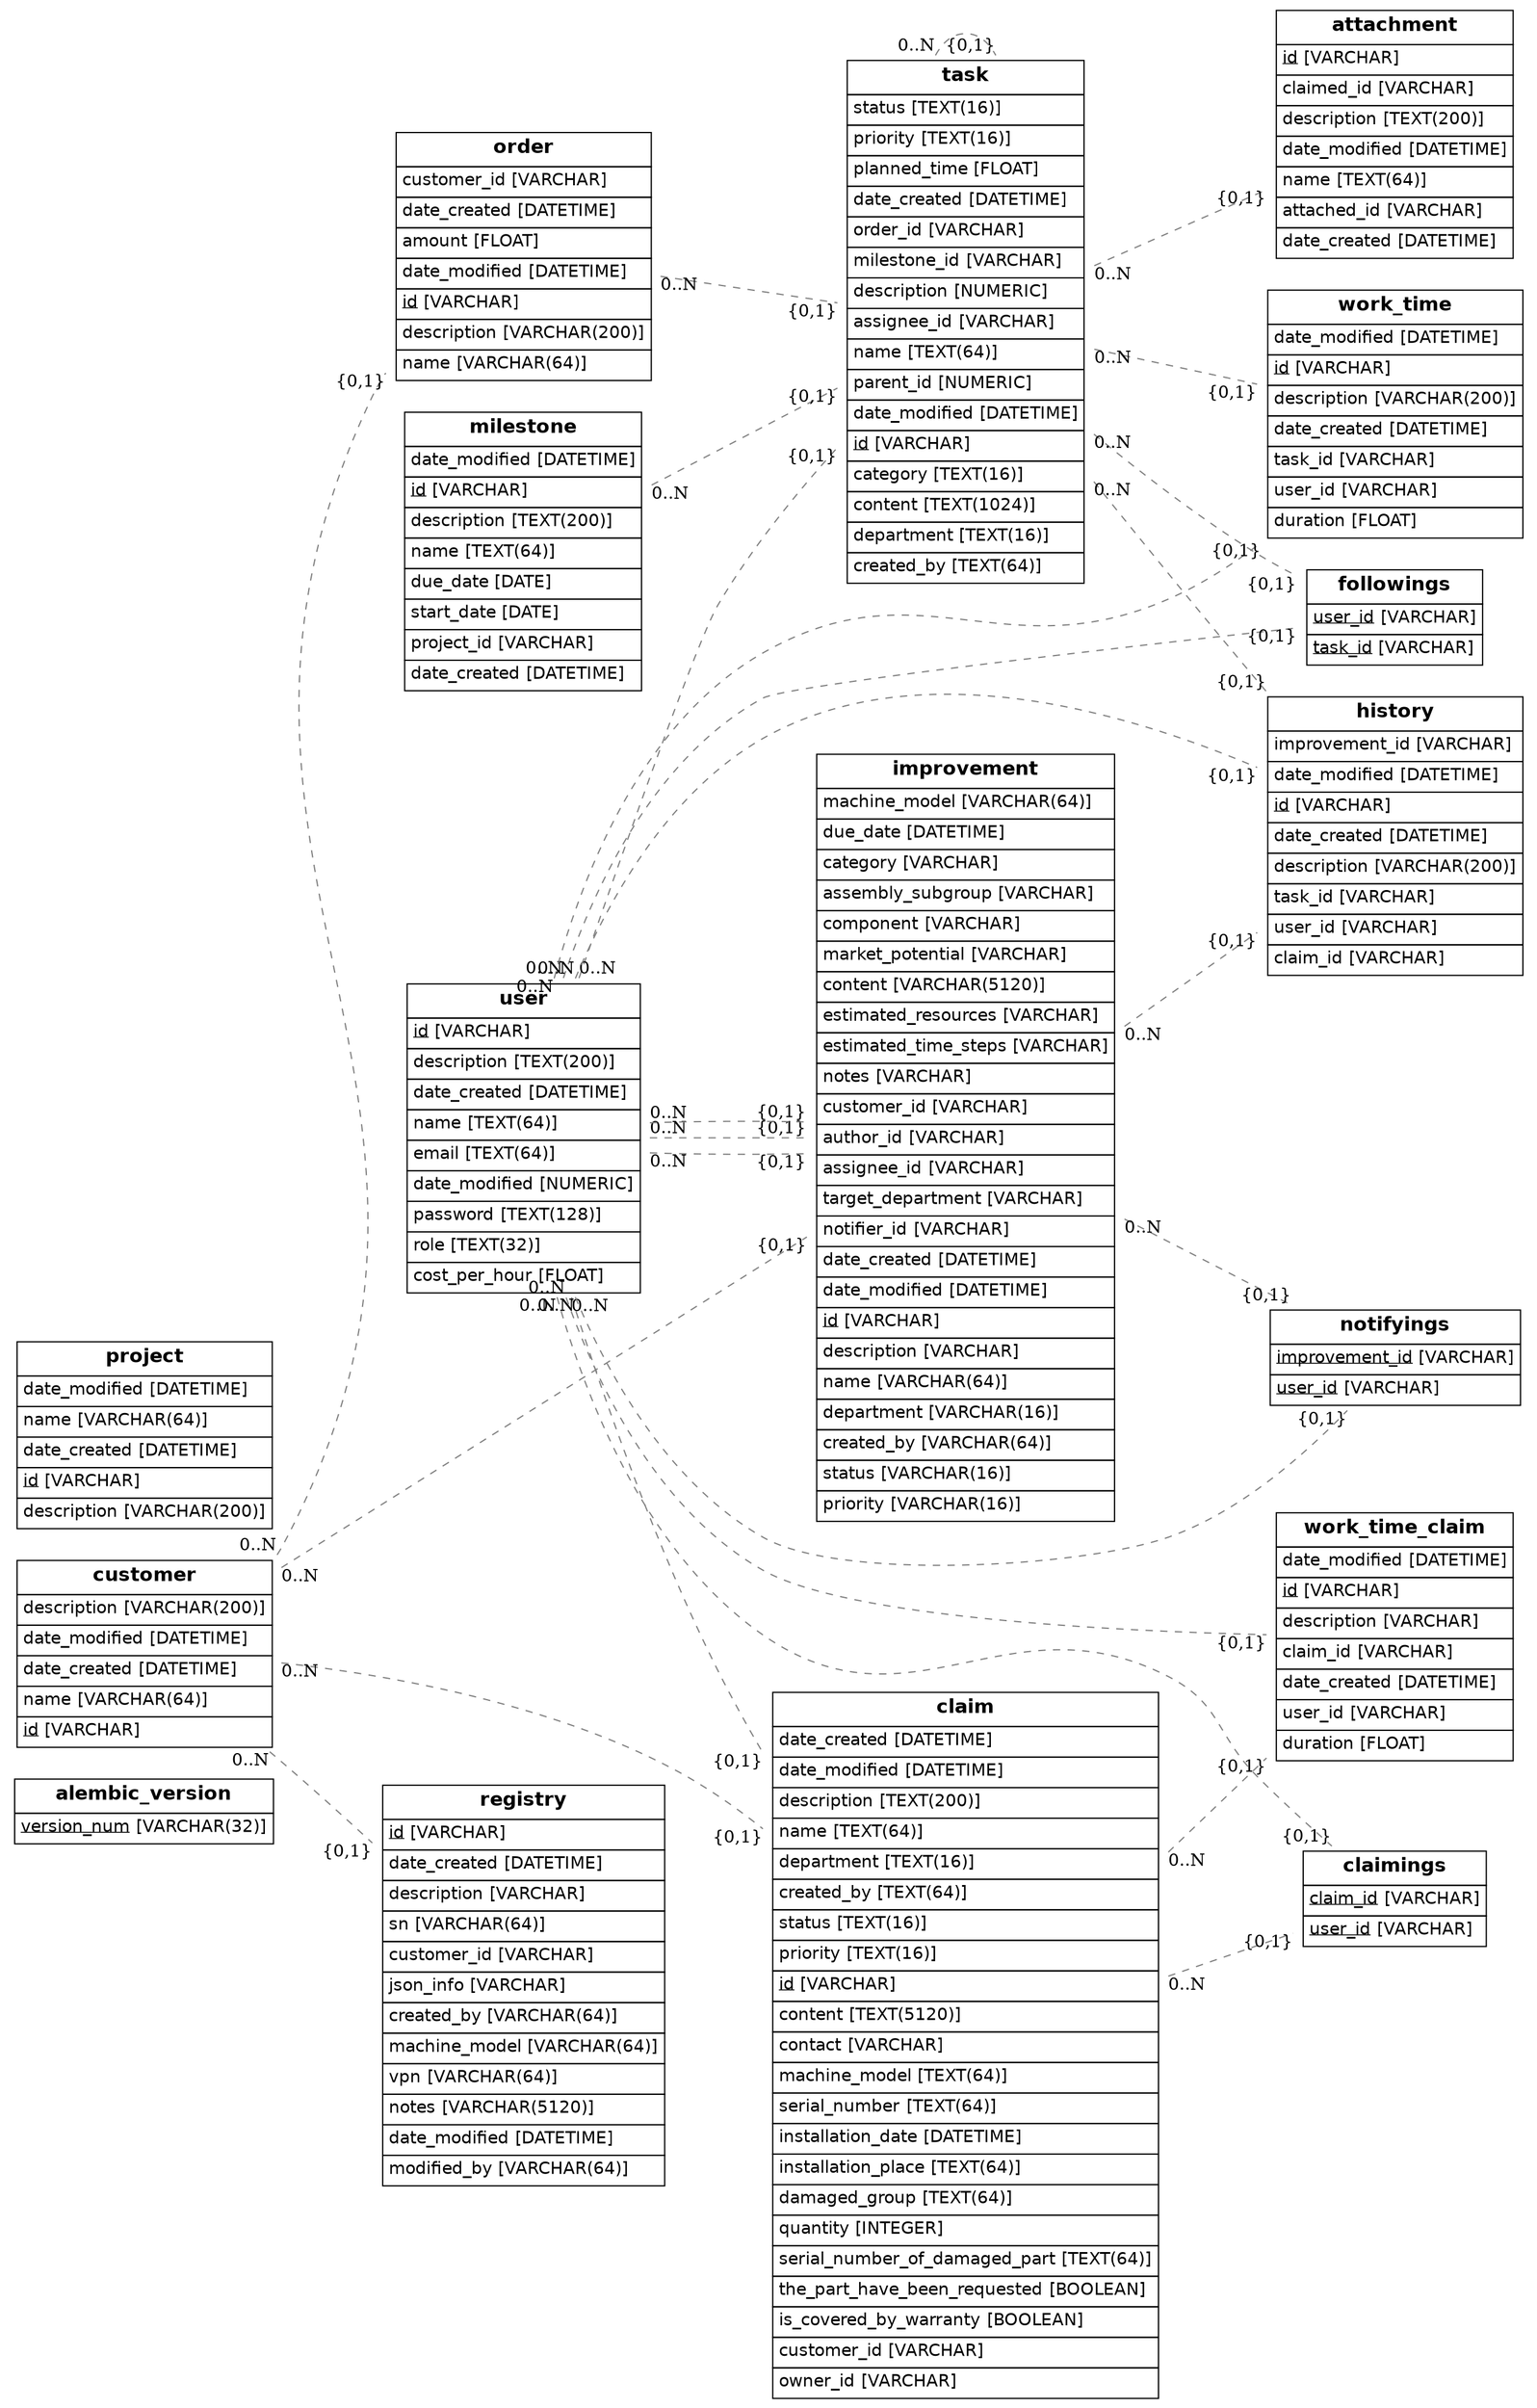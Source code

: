  graph {
    graph [rankdir=LR];
    node [label="\N",
        shape=plaintext
    ];
    edge [color=gray50,
        minlen=2,
        style=dashed
    ];

"alembic_version" [label=<<FONT FACE="Helvetica"><TABLE BORDER="0" CELLBORDER="1" CELLPADDING="4" CELLSPACING="0"><TR><TD><B><FONT POINT-SIZE="16">alembic_version</FONT></B></TD></TR><TR><TD ALIGN="LEFT"><u><FONT>version_num</FONT></u><FONT> [VARCHAR(32)]</FONT></TD></TR></TABLE></FONT>>];
"attachment" [label=<<FONT FACE="Helvetica"><TABLE BORDER="0" CELLBORDER="1" CELLPADDING="4" CELLSPACING="0"><TR><TD><B><FONT POINT-SIZE="16">attachment</FONT></B></TD></TR><TR><TD ALIGN="LEFT"><u><FONT>id</FONT></u><FONT> [VARCHAR]</FONT></TD></TR><TR><TD ALIGN="LEFT"><FONT>claimed_id</FONT><FONT> [VARCHAR]</FONT></TD></TR><TR><TD ALIGN="LEFT"><FONT>description</FONT><FONT> [TEXT(200)]</FONT></TD></TR><TR><TD ALIGN="LEFT"><FONT>date_modified</FONT><FONT> [DATETIME]</FONT></TD></TR><TR><TD ALIGN="LEFT"><FONT>name</FONT><FONT> [TEXT(64)]</FONT></TD></TR><TR><TD ALIGN="LEFT"><FONT>attached_id</FONT><FONT> [VARCHAR]</FONT></TD></TR><TR><TD ALIGN="LEFT"><FONT>date_created</FONT><FONT> [DATETIME]</FONT></TD></TR></TABLE></FONT>>];
"task" [label=<<FONT FACE="Helvetica"><TABLE BORDER="0" CELLBORDER="1" CELLPADDING="4" CELLSPACING="0"><TR><TD><B><FONT POINT-SIZE="16">task</FONT></B></TD></TR><TR><TD ALIGN="LEFT"><FONT>status</FONT><FONT> [TEXT(16)]</FONT></TD></TR><TR><TD ALIGN="LEFT"><FONT>priority</FONT><FONT> [TEXT(16)]</FONT></TD></TR><TR><TD ALIGN="LEFT"><FONT>planned_time</FONT><FONT> [FLOAT]</FONT></TD></TR><TR><TD ALIGN="LEFT"><FONT>date_created</FONT><FONT> [DATETIME]</FONT></TD></TR><TR><TD ALIGN="LEFT"><FONT>order_id</FONT><FONT> [VARCHAR]</FONT></TD></TR><TR><TD ALIGN="LEFT"><FONT>milestone_id</FONT><FONT> [VARCHAR]</FONT></TD></TR><TR><TD ALIGN="LEFT"><FONT>description</FONT><FONT> [NUMERIC]</FONT></TD></TR><TR><TD ALIGN="LEFT"><FONT>assignee_id</FONT><FONT> [VARCHAR]</FONT></TD></TR><TR><TD ALIGN="LEFT"><FONT>name</FONT><FONT> [TEXT(64)]</FONT></TD></TR><TR><TD ALIGN="LEFT"><FONT>parent_id</FONT><FONT> [NUMERIC]</FONT></TD></TR><TR><TD ALIGN="LEFT"><FONT>date_modified</FONT><FONT> [DATETIME]</FONT></TD></TR><TR><TD ALIGN="LEFT"><u><FONT>id</FONT></u><FONT> [VARCHAR]</FONT></TD></TR><TR><TD ALIGN="LEFT"><FONT>category</FONT><FONT> [TEXT(16)]</FONT></TD></TR><TR><TD ALIGN="LEFT"><FONT>content</FONT><FONT> [TEXT(1024)]</FONT></TD></TR><TR><TD ALIGN="LEFT"><FONT>department</FONT><FONT> [TEXT(16)]</FONT></TD></TR><TR><TD ALIGN="LEFT"><FONT>created_by</FONT><FONT> [TEXT(64)]</FONT></TD></TR></TABLE></FONT>>];
"user" [label=<<FONT FACE="Helvetica"><TABLE BORDER="0" CELLBORDER="1" CELLPADDING="4" CELLSPACING="0"><TR><TD><B><FONT POINT-SIZE="16">user</FONT></B></TD></TR><TR><TD ALIGN="LEFT"><u><FONT>id</FONT></u><FONT> [VARCHAR]</FONT></TD></TR><TR><TD ALIGN="LEFT"><FONT>description</FONT><FONT> [TEXT(200)]</FONT></TD></TR><TR><TD ALIGN="LEFT"><FONT>date_created</FONT><FONT> [DATETIME]</FONT></TD></TR><TR><TD ALIGN="LEFT"><FONT>name</FONT><FONT> [TEXT(64)]</FONT></TD></TR><TR><TD ALIGN="LEFT"><FONT>email</FONT><FONT> [TEXT(64)]</FONT></TD></TR><TR><TD ALIGN="LEFT"><FONT>date_modified</FONT><FONT> [NUMERIC]</FONT></TD></TR><TR><TD ALIGN="LEFT"><FONT>password</FONT><FONT> [TEXT(128)]</FONT></TD></TR><TR><TD ALIGN="LEFT"><FONT>role</FONT><FONT> [TEXT(32)]</FONT></TD></TR><TR><TD ALIGN="LEFT"><FONT>cost_per_hour</FONT><FONT> [FLOAT]</FONT></TD></TR></TABLE></FONT>>];
"milestone" [label=<<FONT FACE="Helvetica"><TABLE BORDER="0" CELLBORDER="1" CELLPADDING="4" CELLSPACING="0"><TR><TD><B><FONT POINT-SIZE="16">milestone</FONT></B></TD></TR><TR><TD ALIGN="LEFT"><FONT>date_modified</FONT><FONT> [DATETIME]</FONT></TD></TR><TR><TD ALIGN="LEFT"><u><FONT>id</FONT></u><FONT> [VARCHAR]</FONT></TD></TR><TR><TD ALIGN="LEFT"><FONT>description</FONT><FONT> [TEXT(200)]</FONT></TD></TR><TR><TD ALIGN="LEFT"><FONT>name</FONT><FONT> [TEXT(64)]</FONT></TD></TR><TR><TD ALIGN="LEFT"><FONT>due_date</FONT><FONT> [DATE]</FONT></TD></TR><TR><TD ALIGN="LEFT"><FONT>start_date</FONT><FONT> [DATE]</FONT></TD></TR><TR><TD ALIGN="LEFT"><FONT>project_id</FONT><FONT> [VARCHAR]</FONT></TD></TR><TR><TD ALIGN="LEFT"><FONT>date_created</FONT><FONT> [DATETIME]</FONT></TD></TR></TABLE></FONT>>];
"order" [label=<<FONT FACE="Helvetica"><TABLE BORDER="0" CELLBORDER="1" CELLPADDING="4" CELLSPACING="0"><TR><TD><B><FONT POINT-SIZE="16">order</FONT></B></TD></TR><TR><TD ALIGN="LEFT"><FONT>customer_id</FONT><FONT> [VARCHAR]</FONT></TD></TR><TR><TD ALIGN="LEFT"><FONT>date_created</FONT><FONT> [DATETIME]</FONT></TD></TR><TR><TD ALIGN="LEFT"><FONT>amount</FONT><FONT> [FLOAT]</FONT></TD></TR><TR><TD ALIGN="LEFT"><FONT>date_modified</FONT><FONT> [DATETIME]</FONT></TD></TR><TR><TD ALIGN="LEFT"><u><FONT>id</FONT></u><FONT> [VARCHAR]</FONT></TD></TR><TR><TD ALIGN="LEFT"><FONT>description</FONT><FONT> [VARCHAR(200)]</FONT></TD></TR><TR><TD ALIGN="LEFT"><FONT>name</FONT><FONT> [VARCHAR(64)]</FONT></TD></TR></TABLE></FONT>>];
"customer" [label=<<FONT FACE="Helvetica"><TABLE BORDER="0" CELLBORDER="1" CELLPADDING="4" CELLSPACING="0"><TR><TD><B><FONT POINT-SIZE="16">customer</FONT></B></TD></TR><TR><TD ALIGN="LEFT"><FONT>description</FONT><FONT> [VARCHAR(200)]</FONT></TD></TR><TR><TD ALIGN="LEFT"><FONT>date_modified</FONT><FONT> [DATETIME]</FONT></TD></TR><TR><TD ALIGN="LEFT"><FONT>date_created</FONT><FONT> [DATETIME]</FONT></TD></TR><TR><TD ALIGN="LEFT"><FONT>name</FONT><FONT> [VARCHAR(64)]</FONT></TD></TR><TR><TD ALIGN="LEFT"><u><FONT>id</FONT></u><FONT> [VARCHAR]</FONT></TD></TR></TABLE></FONT>>];
"claim" [label=<<FONT FACE="Helvetica"><TABLE BORDER="0" CELLBORDER="1" CELLPADDING="4" CELLSPACING="0"><TR><TD><B><FONT POINT-SIZE="16">claim</FONT></B></TD></TR><TR><TD ALIGN="LEFT"><FONT>date_created</FONT><FONT> [DATETIME]</FONT></TD></TR><TR><TD ALIGN="LEFT"><FONT>date_modified</FONT><FONT> [DATETIME]</FONT></TD></TR><TR><TD ALIGN="LEFT"><FONT>description</FONT><FONT> [TEXT(200)]</FONT></TD></TR><TR><TD ALIGN="LEFT"><FONT>name</FONT><FONT> [TEXT(64)]</FONT></TD></TR><TR><TD ALIGN="LEFT"><FONT>department</FONT><FONT> [TEXT(16)]</FONT></TD></TR><TR><TD ALIGN="LEFT"><FONT>created_by</FONT><FONT> [TEXT(64)]</FONT></TD></TR><TR><TD ALIGN="LEFT"><FONT>status</FONT><FONT> [TEXT(16)]</FONT></TD></TR><TR><TD ALIGN="LEFT"><FONT>priority</FONT><FONT> [TEXT(16)]</FONT></TD></TR><TR><TD ALIGN="LEFT"><u><FONT>id</FONT></u><FONT> [VARCHAR]</FONT></TD></TR><TR><TD ALIGN="LEFT"><FONT>content</FONT><FONT> [TEXT(5120)]</FONT></TD></TR><TR><TD ALIGN="LEFT"><FONT>contact</FONT><FONT> [VARCHAR]</FONT></TD></TR><TR><TD ALIGN="LEFT"><FONT>machine_model</FONT><FONT> [TEXT(64)]</FONT></TD></TR><TR><TD ALIGN="LEFT"><FONT>serial_number</FONT><FONT> [TEXT(64)]</FONT></TD></TR><TR><TD ALIGN="LEFT"><FONT>installation_date</FONT><FONT> [DATETIME]</FONT></TD></TR><TR><TD ALIGN="LEFT"><FONT>installation_place</FONT><FONT> [TEXT(64)]</FONT></TD></TR><TR><TD ALIGN="LEFT"><FONT>damaged_group</FONT><FONT> [TEXT(64)]</FONT></TD></TR><TR><TD ALIGN="LEFT"><FONT>quantity</FONT><FONT> [INTEGER]</FONT></TD></TR><TR><TD ALIGN="LEFT"><FONT>serial_number_of_damaged_part</FONT><FONT> [TEXT(64)]</FONT></TD></TR><TR><TD ALIGN="LEFT"><FONT>the_part_have_been_requested</FONT><FONT> [BOOLEAN]</FONT></TD></TR><TR><TD ALIGN="LEFT"><FONT>is_covered_by_warranty</FONT><FONT> [BOOLEAN]</FONT></TD></TR><TR><TD ALIGN="LEFT"><FONT>customer_id</FONT><FONT> [VARCHAR]</FONT></TD></TR><TR><TD ALIGN="LEFT"><FONT>owner_id</FONT><FONT> [VARCHAR]</FONT></TD></TR></TABLE></FONT>>];
"claimings" [label=<<FONT FACE="Helvetica"><TABLE BORDER="0" CELLBORDER="1" CELLPADDING="4" CELLSPACING="0"><TR><TD><B><FONT POINT-SIZE="16">claimings</FONT></B></TD></TR><TR><TD ALIGN="LEFT"><u><FONT>claim_id</FONT></u><FONT> [VARCHAR]</FONT></TD></TR><TR><TD ALIGN="LEFT"><u><FONT>user_id</FONT></u><FONT> [VARCHAR]</FONT></TD></TR></TABLE></FONT>>];
"followings" [label=<<FONT FACE="Helvetica"><TABLE BORDER="0" CELLBORDER="1" CELLPADDING="4" CELLSPACING="0"><TR><TD><B><FONT POINT-SIZE="16">followings</FONT></B></TD></TR><TR><TD ALIGN="LEFT"><u><FONT>user_id</FONT></u><FONT> [VARCHAR]</FONT></TD></TR><TR><TD ALIGN="LEFT"><u><FONT>task_id</FONT></u><FONT> [VARCHAR]</FONT></TD></TR></TABLE></FONT>>];
"history" [label=<<FONT FACE="Helvetica"><TABLE BORDER="0" CELLBORDER="1" CELLPADDING="4" CELLSPACING="0"><TR><TD><B><FONT POINT-SIZE="16">history</FONT></B></TD></TR><TR><TD ALIGN="LEFT"><FONT>improvement_id</FONT><FONT> [VARCHAR]</FONT></TD></TR><TR><TD ALIGN="LEFT"><FONT>date_modified</FONT><FONT> [DATETIME]</FONT></TD></TR><TR><TD ALIGN="LEFT"><u><FONT>id</FONT></u><FONT> [VARCHAR]</FONT></TD></TR><TR><TD ALIGN="LEFT"><FONT>date_created</FONT><FONT> [DATETIME]</FONT></TD></TR><TR><TD ALIGN="LEFT"><FONT>description</FONT><FONT> [VARCHAR(200)]</FONT></TD></TR><TR><TD ALIGN="LEFT"><FONT>task_id</FONT><FONT> [VARCHAR]</FONT></TD></TR><TR><TD ALIGN="LEFT"><FONT>user_id</FONT><FONT> [VARCHAR]</FONT></TD></TR><TR><TD ALIGN="LEFT"><FONT>claim_id</FONT><FONT> [VARCHAR]</FONT></TD></TR></TABLE></FONT>>];
"improvement" [label=<<FONT FACE="Helvetica"><TABLE BORDER="0" CELLBORDER="1" CELLPADDING="4" CELLSPACING="0"><TR><TD><B><FONT POINT-SIZE="16">improvement</FONT></B></TD></TR><TR><TD ALIGN="LEFT"><FONT>machine_model</FONT><FONT> [VARCHAR(64)]</FONT></TD></TR><TR><TD ALIGN="LEFT"><FONT>due_date</FONT><FONT> [DATETIME]</FONT></TD></TR><TR><TD ALIGN="LEFT"><FONT>category</FONT><FONT> [VARCHAR]</FONT></TD></TR><TR><TD ALIGN="LEFT"><FONT>assembly_subgroup</FONT><FONT> [VARCHAR]</FONT></TD></TR><TR><TD ALIGN="LEFT"><FONT>component</FONT><FONT> [VARCHAR]</FONT></TD></TR><TR><TD ALIGN="LEFT"><FONT>market_potential</FONT><FONT> [VARCHAR]</FONT></TD></TR><TR><TD ALIGN="LEFT"><FONT>content</FONT><FONT> [VARCHAR(5120)]</FONT></TD></TR><TR><TD ALIGN="LEFT"><FONT>estimated_resources</FONT><FONT> [VARCHAR]</FONT></TD></TR><TR><TD ALIGN="LEFT"><FONT>estimated_time_steps</FONT><FONT> [VARCHAR]</FONT></TD></TR><TR><TD ALIGN="LEFT"><FONT>notes</FONT><FONT> [VARCHAR]</FONT></TD></TR><TR><TD ALIGN="LEFT"><FONT>customer_id</FONT><FONT> [VARCHAR]</FONT></TD></TR><TR><TD ALIGN="LEFT"><FONT>author_id</FONT><FONT> [VARCHAR]</FONT></TD></TR><TR><TD ALIGN="LEFT"><FONT>assignee_id</FONT><FONT> [VARCHAR]</FONT></TD></TR><TR><TD ALIGN="LEFT"><FONT>target_department</FONT><FONT> [VARCHAR]</FONT></TD></TR><TR><TD ALIGN="LEFT"><FONT>notifier_id</FONT><FONT> [VARCHAR]</FONT></TD></TR><TR><TD ALIGN="LEFT"><FONT>date_created</FONT><FONT> [DATETIME]</FONT></TD></TR><TR><TD ALIGN="LEFT"><FONT>date_modified</FONT><FONT> [DATETIME]</FONT></TD></TR><TR><TD ALIGN="LEFT"><u><FONT>id</FONT></u><FONT> [VARCHAR]</FONT></TD></TR><TR><TD ALIGN="LEFT"><FONT>description</FONT><FONT> [VARCHAR]</FONT></TD></TR><TR><TD ALIGN="LEFT"><FONT>name</FONT><FONT> [VARCHAR(64)]</FONT></TD></TR><TR><TD ALIGN="LEFT"><FONT>department</FONT><FONT> [VARCHAR(16)]</FONT></TD></TR><TR><TD ALIGN="LEFT"><FONT>created_by</FONT><FONT> [VARCHAR(64)]</FONT></TD></TR><TR><TD ALIGN="LEFT"><FONT>status</FONT><FONT> [VARCHAR(16)]</FONT></TD></TR><TR><TD ALIGN="LEFT"><FONT>priority</FONT><FONT> [VARCHAR(16)]</FONT></TD></TR></TABLE></FONT>>];
"notifyings" [label=<<FONT FACE="Helvetica"><TABLE BORDER="0" CELLBORDER="1" CELLPADDING="4" CELLSPACING="0"><TR><TD><B><FONT POINT-SIZE="16">notifyings</FONT></B></TD></TR><TR><TD ALIGN="LEFT"><u><FONT>improvement_id</FONT></u><FONT> [VARCHAR]</FONT></TD></TR><TR><TD ALIGN="LEFT"><u><FONT>user_id</FONT></u><FONT> [VARCHAR]</FONT></TD></TR></TABLE></FONT>>];
"project" [label=<<FONT FACE="Helvetica"><TABLE BORDER="0" CELLBORDER="1" CELLPADDING="4" CELLSPACING="0"><TR><TD><B><FONT POINT-SIZE="16">project</FONT></B></TD></TR><TR><TD ALIGN="LEFT"><FONT>date_modified</FONT><FONT> [DATETIME]</FONT></TD></TR><TR><TD ALIGN="LEFT"><FONT>name</FONT><FONT> [VARCHAR(64)]</FONT></TD></TR><TR><TD ALIGN="LEFT"><FONT>date_created</FONT><FONT> [DATETIME]</FONT></TD></TR><TR><TD ALIGN="LEFT"><u><FONT>id</FONT></u><FONT> [VARCHAR]</FONT></TD></TR><TR><TD ALIGN="LEFT"><FONT>description</FONT><FONT> [VARCHAR(200)]</FONT></TD></TR></TABLE></FONT>>];
"registry" [label=<<FONT FACE="Helvetica"><TABLE BORDER="0" CELLBORDER="1" CELLPADDING="4" CELLSPACING="0"><TR><TD><B><FONT POINT-SIZE="16">registry</FONT></B></TD></TR><TR><TD ALIGN="LEFT"><u><FONT>id</FONT></u><FONT> [VARCHAR]</FONT></TD></TR><TR><TD ALIGN="LEFT"><FONT>date_created</FONT><FONT> [DATETIME]</FONT></TD></TR><TR><TD ALIGN="LEFT"><FONT>description</FONT><FONT> [VARCHAR]</FONT></TD></TR><TR><TD ALIGN="LEFT"><FONT>sn</FONT><FONT> [VARCHAR(64)]</FONT></TD></TR><TR><TD ALIGN="LEFT"><FONT>customer_id</FONT><FONT> [VARCHAR]</FONT></TD></TR><TR><TD ALIGN="LEFT"><FONT>json_info</FONT><FONT> [VARCHAR]</FONT></TD></TR><TR><TD ALIGN="LEFT"><FONT>created_by</FONT><FONT> [VARCHAR(64)]</FONT></TD></TR><TR><TD ALIGN="LEFT"><FONT>machine_model</FONT><FONT> [VARCHAR(64)]</FONT></TD></TR><TR><TD ALIGN="LEFT"><FONT>vpn</FONT><FONT> [VARCHAR(64)]</FONT></TD></TR><TR><TD ALIGN="LEFT"><FONT>notes</FONT><FONT> [VARCHAR(5120)]</FONT></TD></TR><TR><TD ALIGN="LEFT"><FONT>date_modified</FONT><FONT> [DATETIME]</FONT></TD></TR><TR><TD ALIGN="LEFT"><FONT>modified_by</FONT><FONT> [VARCHAR(64)]</FONT></TD></TR></TABLE></FONT>>];
"work_time" [label=<<FONT FACE="Helvetica"><TABLE BORDER="0" CELLBORDER="1" CELLPADDING="4" CELLSPACING="0"><TR><TD><B><FONT POINT-SIZE="16">work_time</FONT></B></TD></TR><TR><TD ALIGN="LEFT"><FONT>date_modified</FONT><FONT> [DATETIME]</FONT></TD></TR><TR><TD ALIGN="LEFT"><u><FONT>id</FONT></u><FONT> [VARCHAR]</FONT></TD></TR><TR><TD ALIGN="LEFT"><FONT>description</FONT><FONT> [VARCHAR(200)]</FONT></TD></TR><TR><TD ALIGN="LEFT"><FONT>date_created</FONT><FONT> [DATETIME]</FONT></TD></TR><TR><TD ALIGN="LEFT"><FONT>task_id</FONT><FONT> [VARCHAR]</FONT></TD></TR><TR><TD ALIGN="LEFT"><FONT>user_id</FONT><FONT> [VARCHAR]</FONT></TD></TR><TR><TD ALIGN="LEFT"><FONT>duration</FONT><FONT> [FLOAT]</FONT></TD></TR></TABLE></FONT>>];
"work_time_claim" [label=<<FONT FACE="Helvetica"><TABLE BORDER="0" CELLBORDER="1" CELLPADDING="4" CELLSPACING="0"><TR><TD><B><FONT POINT-SIZE="16">work_time_claim</FONT></B></TD></TR><TR><TD ALIGN="LEFT"><FONT>date_modified</FONT><FONT> [DATETIME]</FONT></TD></TR><TR><TD ALIGN="LEFT"><u><FONT>id</FONT></u><FONT> [VARCHAR]</FONT></TD></TR><TR><TD ALIGN="LEFT"><FONT>description</FONT><FONT> [VARCHAR]</FONT></TD></TR><TR><TD ALIGN="LEFT"><FONT>claim_id</FONT><FONT> [VARCHAR]</FONT></TD></TR><TR><TD ALIGN="LEFT"><FONT>date_created</FONT><FONT> [DATETIME]</FONT></TD></TR><TR><TD ALIGN="LEFT"><FONT>user_id</FONT><FONT> [VARCHAR]</FONT></TD></TR><TR><TD ALIGN="LEFT"><FONT>duration</FONT><FONT> [FLOAT]</FONT></TD></TR></TABLE></FONT>>];
"task" -- "attachment" [taillabel=<<FONT>0..N</FONT>>,headlabel=<<FONT>{0,1}</FONT>>];
"user" -- "task" [taillabel=<<FONT>0..N</FONT>>,headlabel=<<FONT>{0,1}</FONT>>];
"milestone" -- "task" [taillabel=<<FONT>0..N</FONT>>,headlabel=<<FONT>{0,1}</FONT>>];
"task" -- "task" [taillabel=<<FONT>0..N</FONT>>,headlabel=<<FONT>{0,1}</FONT>>];
"order" -- "task" [taillabel=<<FONT>0..N</FONT>>,headlabel=<<FONT>{0,1}</FONT>>];
"customer" -- "order" [taillabel=<<FONT>0..N</FONT>>,headlabel=<<FONT>{0,1}</FONT>>];
"user" -- "claim" [taillabel=<<FONT>0..N</FONT>>,headlabel=<<FONT>{0,1}</FONT>>];
"customer" -- "claim" [taillabel=<<FONT>0..N</FONT>>,headlabel=<<FONT>{0,1}</FONT>>];
"user" -- "claimings" [taillabel=<<FONT>0..N</FONT>>,headlabel=<<FONT>{0,1}</FONT>>];
"claim" -- "claimings" [taillabel=<<FONT>0..N</FONT>>,headlabel=<<FONT>{0,1}</FONT>>];
"task" -- "followings" [taillabel=<<FONT>0..N</FONT>>,headlabel=<<FONT>{0,1}</FONT>>];
"user" -- "followings" [taillabel=<<FONT>0..N</FONT>>,headlabel=<<FONT>{0,1}</FONT>>];
"user" -- "history" [taillabel=<<FONT>0..N</FONT>>,headlabel=<<FONT>{0,1}</FONT>>];
"improvement" -- "history" [taillabel=<<FONT>0..N</FONT>>,headlabel=<<FONT>{0,1}</FONT>>];
"task" -- "history" [taillabel=<<FONT>0..N</FONT>>,headlabel=<<FONT>{0,1}</FONT>>];
"user" -- "improvement" [taillabel=<<FONT>0..N</FONT>>,headlabel=<<FONT>{0,1}</FONT>>];
"user" -- "improvement" [taillabel=<<FONT>0..N</FONT>>,headlabel=<<FONT>{0,1}</FONT>>];
"user" -- "improvement" [taillabel=<<FONT>0..N</FONT>>,headlabel=<<FONT>{0,1}</FONT>>];
"customer" -- "improvement" [taillabel=<<FONT>0..N</FONT>>,headlabel=<<FONT>{0,1}</FONT>>];
"improvement" -- "notifyings" [taillabel=<<FONT>0..N</FONT>>,headlabel=<<FONT>{0,1}</FONT>>];
"user" -- "notifyings" [taillabel=<<FONT>0..N</FONT>>,headlabel=<<FONT>{0,1}</FONT>>];
"customer" -- "registry" [taillabel=<<FONT>0..N</FONT>>,headlabel=<<FONT>{0,1}</FONT>>];
"task" -- "work_time" [taillabel=<<FONT>0..N</FONT>>,headlabel=<<FONT>{0,1}</FONT>>];
"user" -- "work_time" [taillabel=<<FONT>0..N</FONT>>,headlabel=<<FONT>{0,1}</FONT>>];
"claim" -- "work_time_claim" [taillabel=<<FONT>0..N</FONT>>,headlabel=<<FONT>{0,1}</FONT>>];
"user" -- "work_time_claim" [taillabel=<<FONT>0..N</FONT>>,headlabel=<<FONT>{0,1}</FONT>>];
}